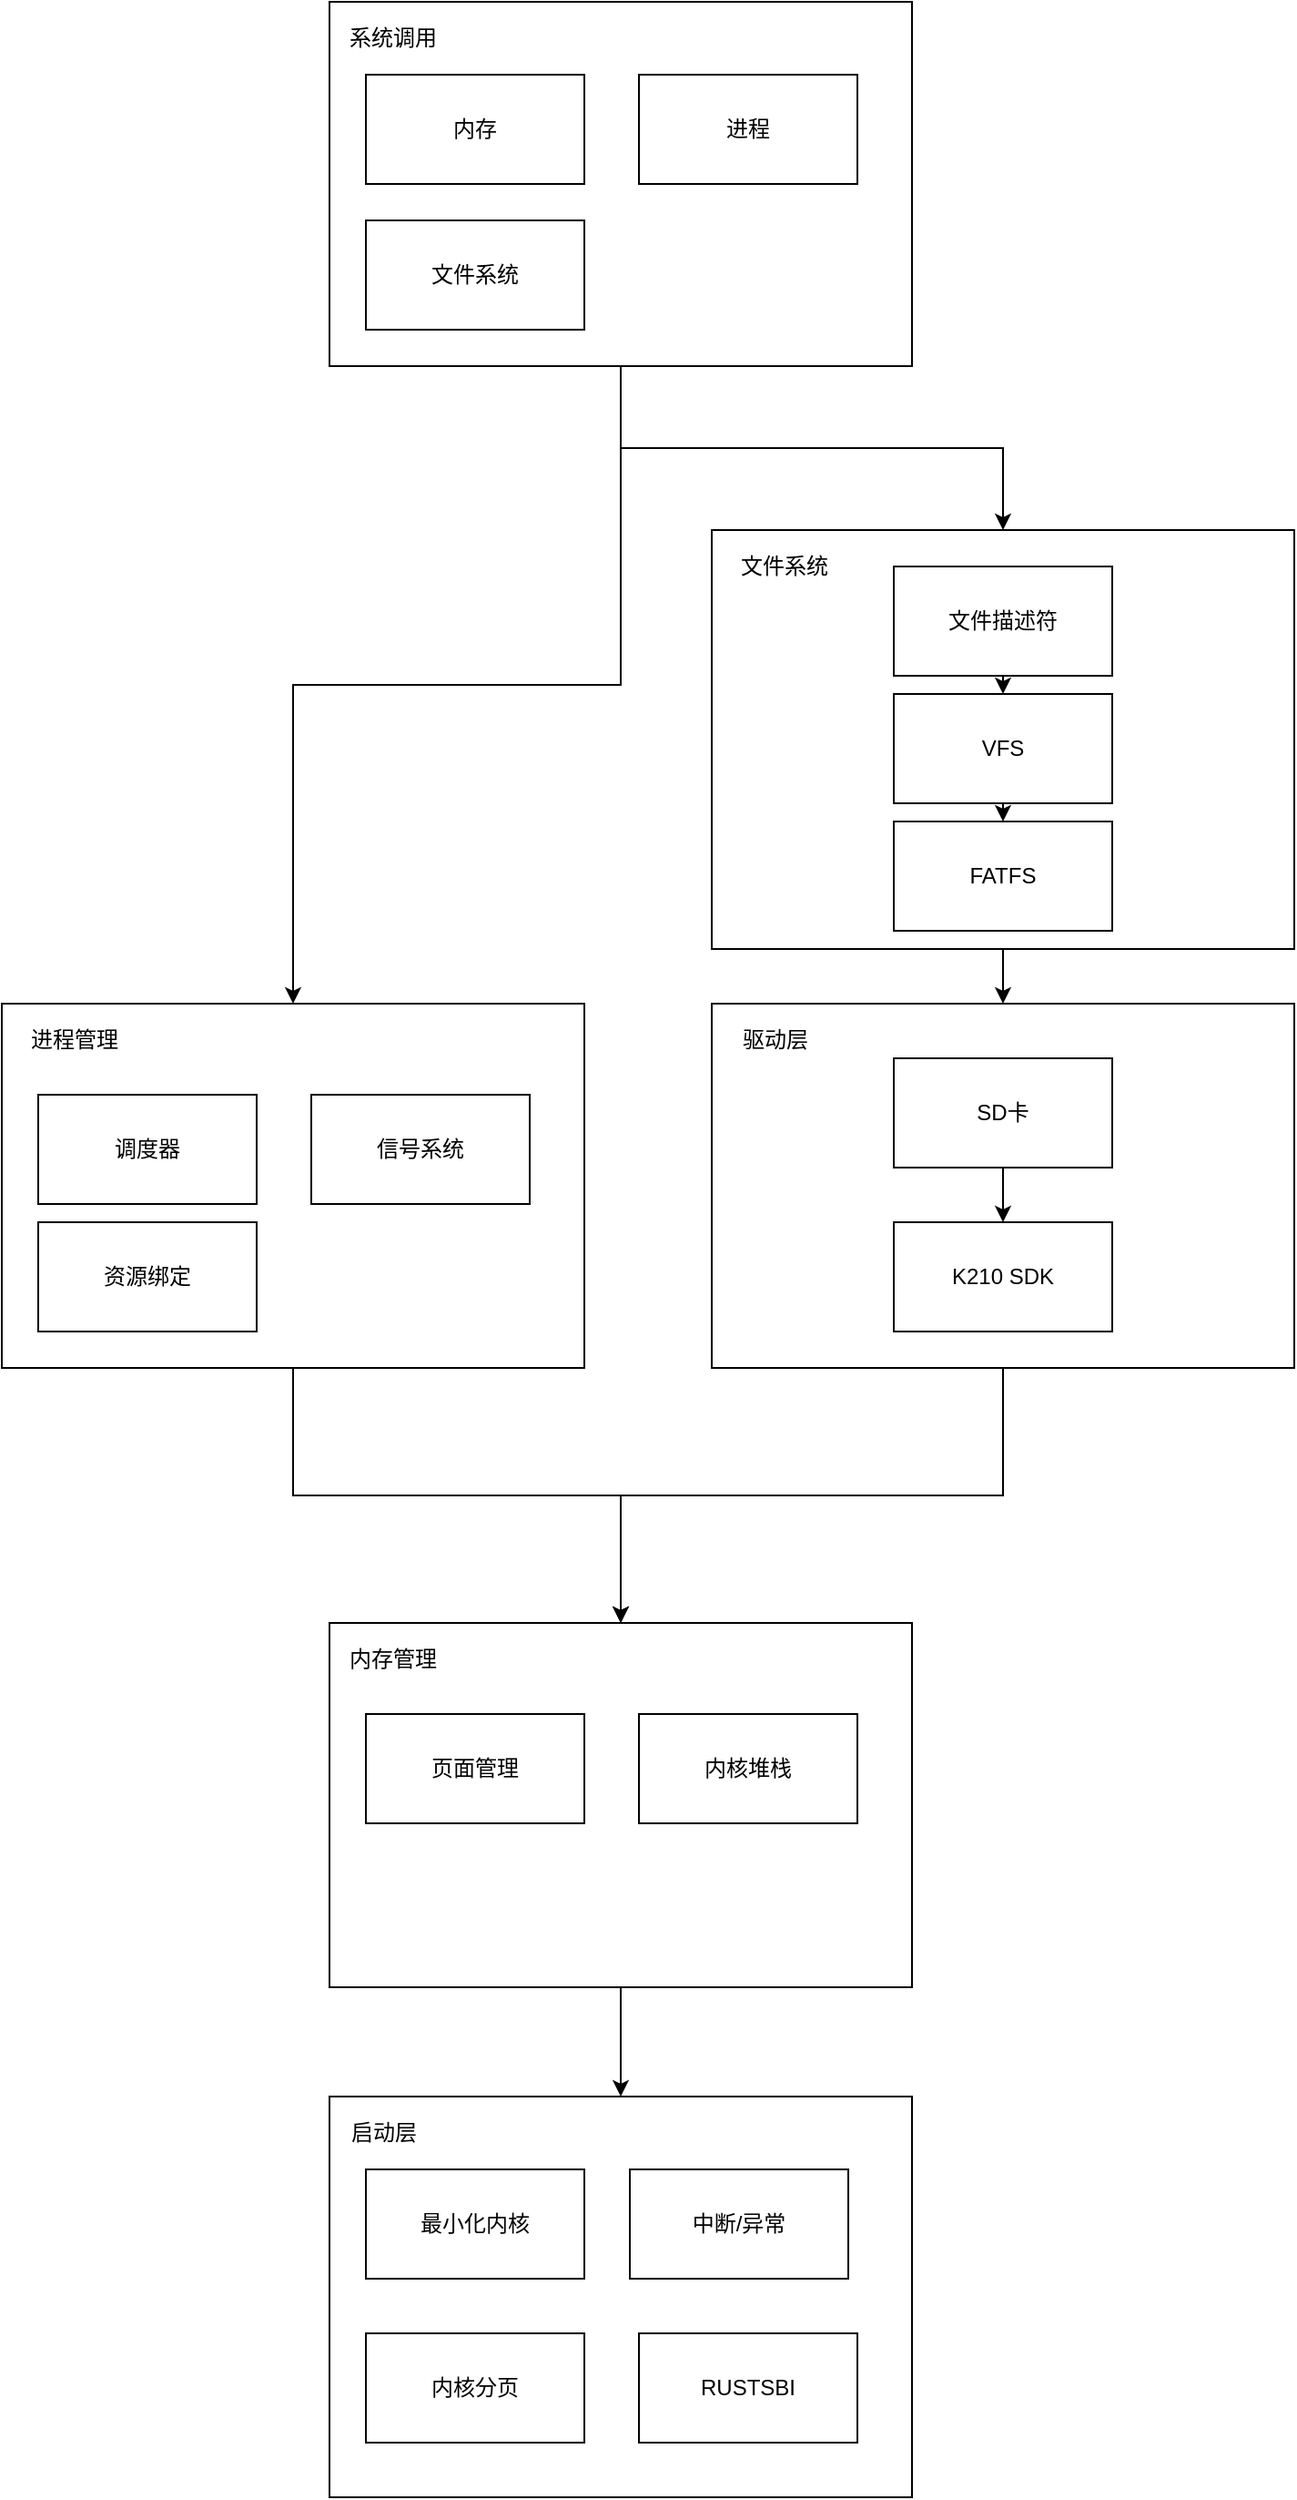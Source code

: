 <mxfile version="14.6.13" type="device"><diagram id="5NL94054CfBHhcpxUHTW" name="Page-1"><mxGraphModel dx="1350" dy="1916" grid="1" gridSize="10" guides="1" tooltips="1" connect="1" arrows="1" fold="1" page="1" pageScale="1" pageWidth="850" pageHeight="1100" math="0" shadow="0"><root><mxCell id="0"/><mxCell id="1" parent="0"/><mxCell id="If6JsmblN9Hr6ySxWxMV-1" value="" style="rounded=0;whiteSpace=wrap;html=1;" vertex="1" parent="1"><mxGeometry x="270" y="1080" width="320" height="220" as="geometry"/></mxCell><mxCell id="If6JsmblN9Hr6ySxWxMV-2" value="最小化内核" style="rounded=0;whiteSpace=wrap;html=1;" vertex="1" parent="1"><mxGeometry x="290" y="1120" width="120" height="60" as="geometry"/></mxCell><mxCell id="If6JsmblN9Hr6ySxWxMV-3" value="启动层" style="text;html=1;strokeColor=none;fillColor=none;align=center;verticalAlign=middle;whiteSpace=wrap;rounded=0;" vertex="1" parent="1"><mxGeometry x="280" y="1090" width="40" height="20" as="geometry"/></mxCell><mxCell id="If6JsmblN9Hr6ySxWxMV-4" value="中断/异常" style="rounded=0;whiteSpace=wrap;html=1;" vertex="1" parent="1"><mxGeometry x="435" y="1120" width="120" height="60" as="geometry"/></mxCell><mxCell id="If6JsmblN9Hr6ySxWxMV-5" value="内核分页" style="rounded=0;whiteSpace=wrap;html=1;" vertex="1" parent="1"><mxGeometry x="290" y="1210" width="120" height="60" as="geometry"/></mxCell><mxCell id="If6JsmblN9Hr6ySxWxMV-21" style="edgeStyle=orthogonalEdgeStyle;rounded=0;orthogonalLoop=1;jettySize=auto;html=1;entryX=0.5;entryY=0;entryDx=0;entryDy=0;" edge="1" parent="1" source="If6JsmblN9Hr6ySxWxMV-6" target="If6JsmblN9Hr6ySxWxMV-1"><mxGeometry relative="1" as="geometry"/></mxCell><mxCell id="If6JsmblN9Hr6ySxWxMV-6" value="" style="rounded=0;whiteSpace=wrap;html=1;" vertex="1" parent="1"><mxGeometry x="270" y="820" width="320" height="200" as="geometry"/></mxCell><mxCell id="If6JsmblN9Hr6ySxWxMV-7" value="内存管理" style="text;html=1;strokeColor=none;fillColor=none;align=center;verticalAlign=middle;whiteSpace=wrap;rounded=0;" vertex="1" parent="1"><mxGeometry x="280" y="830" width="50" height="20" as="geometry"/></mxCell><mxCell id="If6JsmblN9Hr6ySxWxMV-9" value="页面管理" style="rounded=0;whiteSpace=wrap;html=1;" vertex="1" parent="1"><mxGeometry x="290" y="870" width="120" height="60" as="geometry"/></mxCell><mxCell id="If6JsmblN9Hr6ySxWxMV-10" value="内核堆栈" style="rounded=0;whiteSpace=wrap;html=1;" vertex="1" parent="1"><mxGeometry x="440" y="870" width="120" height="60" as="geometry"/></mxCell><mxCell id="If6JsmblN9Hr6ySxWxMV-11" value="RUSTSBI" style="rounded=0;whiteSpace=wrap;html=1;" vertex="1" parent="1"><mxGeometry x="440" y="1210" width="120" height="60" as="geometry"/></mxCell><mxCell id="If6JsmblN9Hr6ySxWxMV-24" style="edgeStyle=orthogonalEdgeStyle;rounded=0;orthogonalLoop=1;jettySize=auto;html=1;entryX=0.5;entryY=0;entryDx=0;entryDy=0;" edge="1" parent="1" source="If6JsmblN9Hr6ySxWxMV-13" target="If6JsmblN9Hr6ySxWxMV-6"><mxGeometry relative="1" as="geometry"/></mxCell><mxCell id="If6JsmblN9Hr6ySxWxMV-13" value="" style="rounded=0;whiteSpace=wrap;html=1;" vertex="1" parent="1"><mxGeometry x="480" y="480" width="320" height="200" as="geometry"/></mxCell><mxCell id="If6JsmblN9Hr6ySxWxMV-14" value="驱动层" style="text;html=1;strokeColor=none;fillColor=none;align=center;verticalAlign=middle;whiteSpace=wrap;rounded=0;" vertex="1" parent="1"><mxGeometry x="490" y="490" width="50" height="20" as="geometry"/></mxCell><mxCell id="If6JsmblN9Hr6ySxWxMV-18" value="K210 SDK" style="rounded=0;whiteSpace=wrap;html=1;" vertex="1" parent="1"><mxGeometry x="580" y="600" width="120" height="60" as="geometry"/></mxCell><mxCell id="If6JsmblN9Hr6ySxWxMV-20" style="edgeStyle=orthogonalEdgeStyle;rounded=0;orthogonalLoop=1;jettySize=auto;html=1;entryX=0.5;entryY=0;entryDx=0;entryDy=0;" edge="1" parent="1" source="If6JsmblN9Hr6ySxWxMV-19" target="If6JsmblN9Hr6ySxWxMV-18"><mxGeometry relative="1" as="geometry"/></mxCell><mxCell id="If6JsmblN9Hr6ySxWxMV-19" value="SD卡" style="rounded=0;whiteSpace=wrap;html=1;" vertex="1" parent="1"><mxGeometry x="580" y="510" width="120" height="60" as="geometry"/></mxCell><mxCell id="If6JsmblN9Hr6ySxWxMV-39" style="edgeStyle=orthogonalEdgeStyle;rounded=0;orthogonalLoop=1;jettySize=auto;html=1;exitX=0.5;exitY=1;exitDx=0;exitDy=0;entryX=0.5;entryY=0;entryDx=0;entryDy=0;" edge="1" parent="1" source="If6JsmblN9Hr6ySxWxMV-30" target="If6JsmblN9Hr6ySxWxMV-13"><mxGeometry relative="1" as="geometry"/></mxCell><mxCell id="If6JsmblN9Hr6ySxWxMV-30" value="" style="rounded=0;whiteSpace=wrap;html=1;" vertex="1" parent="1"><mxGeometry x="480" y="220" width="320" height="230" as="geometry"/></mxCell><mxCell id="If6JsmblN9Hr6ySxWxMV-31" value="文件系统" style="text;html=1;strokeColor=none;fillColor=none;align=center;verticalAlign=middle;whiteSpace=wrap;rounded=0;" vertex="1" parent="1"><mxGeometry x="490" y="230" width="60" height="20" as="geometry"/></mxCell><mxCell id="If6JsmblN9Hr6ySxWxMV-32" value="FATFS" style="rounded=0;whiteSpace=wrap;html=1;" vertex="1" parent="1"><mxGeometry x="580" y="380" width="120" height="60" as="geometry"/></mxCell><mxCell id="If6JsmblN9Hr6ySxWxMV-35" style="edgeStyle=orthogonalEdgeStyle;rounded=0;orthogonalLoop=1;jettySize=auto;html=1;exitX=0.5;exitY=1;exitDx=0;exitDy=0;entryX=0.5;entryY=0;entryDx=0;entryDy=0;" edge="1" parent="1" source="If6JsmblN9Hr6ySxWxMV-33" target="If6JsmblN9Hr6ySxWxMV-32"><mxGeometry relative="1" as="geometry"/></mxCell><mxCell id="If6JsmblN9Hr6ySxWxMV-33" value="VFS" style="rounded=0;whiteSpace=wrap;html=1;" vertex="1" parent="1"><mxGeometry x="580" y="310" width="120" height="60" as="geometry"/></mxCell><mxCell id="If6JsmblN9Hr6ySxWxMV-37" style="edgeStyle=orthogonalEdgeStyle;rounded=0;orthogonalLoop=1;jettySize=auto;html=1;exitX=0.5;exitY=1;exitDx=0;exitDy=0;entryX=0.5;entryY=0;entryDx=0;entryDy=0;" edge="1" parent="1" source="If6JsmblN9Hr6ySxWxMV-34" target="If6JsmblN9Hr6ySxWxMV-33"><mxGeometry relative="1" as="geometry"/></mxCell><mxCell id="If6JsmblN9Hr6ySxWxMV-34" value="文件描述符" style="rounded=0;whiteSpace=wrap;html=1;" vertex="1" parent="1"><mxGeometry x="580" y="240" width="120" height="60" as="geometry"/></mxCell><mxCell id="If6JsmblN9Hr6ySxWxMV-45" style="edgeStyle=orthogonalEdgeStyle;rounded=0;orthogonalLoop=1;jettySize=auto;html=1;" edge="1" parent="1" source="If6JsmblN9Hr6ySxWxMV-40" target="If6JsmblN9Hr6ySxWxMV-6"><mxGeometry relative="1" as="geometry"/></mxCell><mxCell id="If6JsmblN9Hr6ySxWxMV-40" value="" style="rounded=0;whiteSpace=wrap;html=1;" vertex="1" parent="1"><mxGeometry x="90" y="480" width="320" height="200" as="geometry"/></mxCell><mxCell id="If6JsmblN9Hr6ySxWxMV-41" value="进程管理" style="text;html=1;strokeColor=none;fillColor=none;align=center;verticalAlign=middle;whiteSpace=wrap;rounded=0;" vertex="1" parent="1"><mxGeometry x="100" y="490" width="60" height="20" as="geometry"/></mxCell><mxCell id="If6JsmblN9Hr6ySxWxMV-49" style="edgeStyle=orthogonalEdgeStyle;rounded=0;orthogonalLoop=1;jettySize=auto;html=1;entryX=0.5;entryY=0;entryDx=0;entryDy=0;" edge="1" parent="1" source="If6JsmblN9Hr6ySxWxMV-47" target="If6JsmblN9Hr6ySxWxMV-30"><mxGeometry relative="1" as="geometry"/></mxCell><mxCell id="If6JsmblN9Hr6ySxWxMV-50" style="edgeStyle=orthogonalEdgeStyle;rounded=0;orthogonalLoop=1;jettySize=auto;html=1;" edge="1" parent="1" source="If6JsmblN9Hr6ySxWxMV-47" target="If6JsmblN9Hr6ySxWxMV-40"><mxGeometry relative="1" as="geometry"/></mxCell><mxCell id="If6JsmblN9Hr6ySxWxMV-47" value="" style="rounded=0;whiteSpace=wrap;html=1;" vertex="1" parent="1"><mxGeometry x="270" y="-70" width="320" height="200" as="geometry"/></mxCell><mxCell id="If6JsmblN9Hr6ySxWxMV-48" value="系统调用" style="text;html=1;strokeColor=none;fillColor=none;align=center;verticalAlign=middle;whiteSpace=wrap;rounded=0;" vertex="1" parent="1"><mxGeometry x="275" y="-60" width="60" height="20" as="geometry"/></mxCell><mxCell id="If6JsmblN9Hr6ySxWxMV-51" value="内存" style="rounded=0;whiteSpace=wrap;html=1;" vertex="1" parent="1"><mxGeometry x="290" y="-30" width="120" height="60" as="geometry"/></mxCell><mxCell id="If6JsmblN9Hr6ySxWxMV-52" value="进程" style="rounded=0;whiteSpace=wrap;html=1;" vertex="1" parent="1"><mxGeometry x="440" y="-30" width="120" height="60" as="geometry"/></mxCell><mxCell id="If6JsmblN9Hr6ySxWxMV-53" value="文件系统" style="rounded=0;whiteSpace=wrap;html=1;" vertex="1" parent="1"><mxGeometry x="290" y="50" width="120" height="60" as="geometry"/></mxCell><mxCell id="If6JsmblN9Hr6ySxWxMV-54" value="调度器" style="rounded=0;whiteSpace=wrap;html=1;" vertex="1" parent="1"><mxGeometry x="110" y="530" width="120" height="60" as="geometry"/></mxCell><mxCell id="If6JsmblN9Hr6ySxWxMV-55" value="信号系统" style="rounded=0;whiteSpace=wrap;html=1;" vertex="1" parent="1"><mxGeometry x="260" y="530" width="120" height="60" as="geometry"/></mxCell><mxCell id="If6JsmblN9Hr6ySxWxMV-57" value="资源绑定" style="rounded=0;whiteSpace=wrap;html=1;" vertex="1" parent="1"><mxGeometry x="110" y="600" width="120" height="60" as="geometry"/></mxCell></root></mxGraphModel></diagram></mxfile>